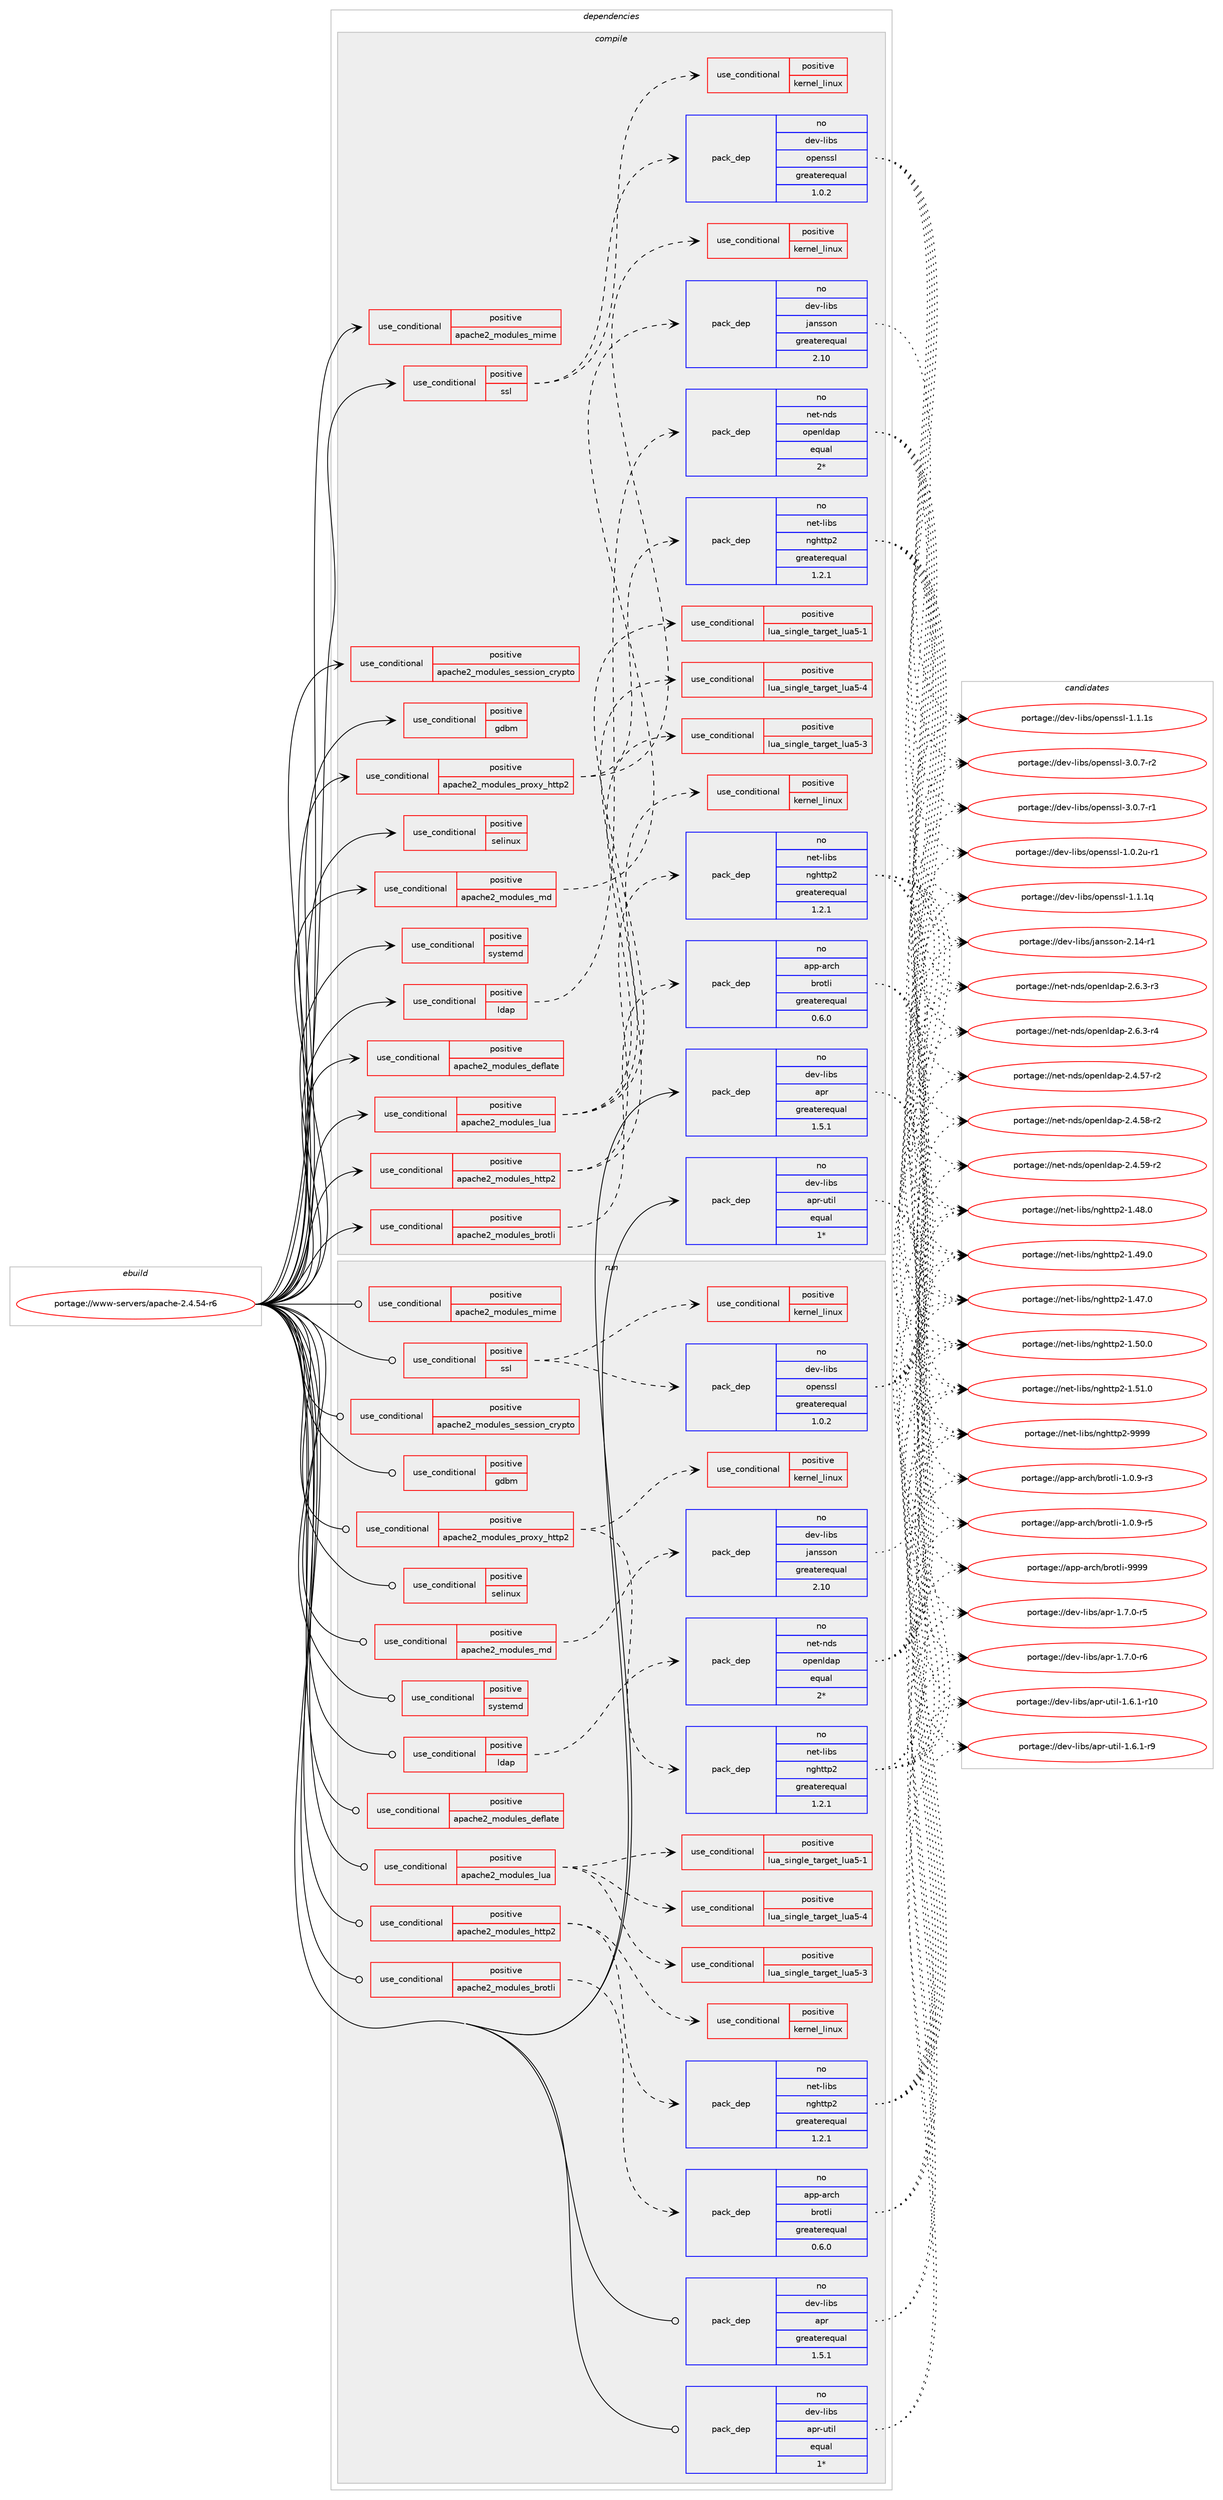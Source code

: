 digraph prolog {

# *************
# Graph options
# *************

newrank=true;
concentrate=true;
compound=true;
graph [rankdir=LR,fontname=Helvetica,fontsize=10,ranksep=1.5];#, ranksep=2.5, nodesep=0.2];
edge  [arrowhead=vee];
node  [fontname=Helvetica,fontsize=10];

# **********
# The ebuild
# **********

subgraph cluster_leftcol {
color=gray;
rank=same;
label=<<i>ebuild</i>>;
id [label="portage://www-servers/apache-2.4.54-r6", color=red, width=4, href="../www-servers/apache-2.4.54-r6.svg"];
}

# ****************
# The dependencies
# ****************

subgraph cluster_midcol {
color=gray;
label=<<i>dependencies</i>>;
subgraph cluster_compile {
fillcolor="#eeeeee";
style=filled;
label=<<i>compile</i>>;
subgraph cond235 {
dependency1657 [label=<<TABLE BORDER="0" CELLBORDER="1" CELLSPACING="0" CELLPADDING="4"><TR><TD ROWSPAN="3" CELLPADDING="10">use_conditional</TD></TR><TR><TD>positive</TD></TR><TR><TD>apache2_modules_brotli</TD></TR></TABLE>>, shape=none, color=red];
subgraph pack1381 {
dependency1658 [label=<<TABLE BORDER="0" CELLBORDER="1" CELLSPACING="0" CELLPADDING="4" WIDTH="220"><TR><TD ROWSPAN="6" CELLPADDING="30">pack_dep</TD></TR><TR><TD WIDTH="110">no</TD></TR><TR><TD>app-arch</TD></TR><TR><TD>brotli</TD></TR><TR><TD>greaterequal</TD></TR><TR><TD>0.6.0</TD></TR></TABLE>>, shape=none, color=blue];
}
dependency1657:e -> dependency1658:w [weight=20,style="dashed",arrowhead="vee"];
}
id:e -> dependency1657:w [weight=20,style="solid",arrowhead="vee"];
subgraph cond236 {
dependency1659 [label=<<TABLE BORDER="0" CELLBORDER="1" CELLSPACING="0" CELLPADDING="4"><TR><TD ROWSPAN="3" CELLPADDING="10">use_conditional</TD></TR><TR><TD>positive</TD></TR><TR><TD>apache2_modules_deflate</TD></TR></TABLE>>, shape=none, color=red];
# *** BEGIN UNKNOWN DEPENDENCY TYPE (TODO) ***
# dependency1659 -> package_dependency(portage://www-servers/apache-2.4.54-r6,install,no,sys-libs,zlib,none,[,,],[],[])
# *** END UNKNOWN DEPENDENCY TYPE (TODO) ***

}
id:e -> dependency1659:w [weight=20,style="solid",arrowhead="vee"];
subgraph cond237 {
dependency1660 [label=<<TABLE BORDER="0" CELLBORDER="1" CELLSPACING="0" CELLPADDING="4"><TR><TD ROWSPAN="3" CELLPADDING="10">use_conditional</TD></TR><TR><TD>positive</TD></TR><TR><TD>apache2_modules_http2</TD></TR></TABLE>>, shape=none, color=red];
subgraph pack1382 {
dependency1661 [label=<<TABLE BORDER="0" CELLBORDER="1" CELLSPACING="0" CELLPADDING="4" WIDTH="220"><TR><TD ROWSPAN="6" CELLPADDING="30">pack_dep</TD></TR><TR><TD WIDTH="110">no</TD></TR><TR><TD>net-libs</TD></TR><TR><TD>nghttp2</TD></TR><TR><TD>greaterequal</TD></TR><TR><TD>1.2.1</TD></TR></TABLE>>, shape=none, color=blue];
}
dependency1660:e -> dependency1661:w [weight=20,style="dashed",arrowhead="vee"];
subgraph cond238 {
dependency1662 [label=<<TABLE BORDER="0" CELLBORDER="1" CELLSPACING="0" CELLPADDING="4"><TR><TD ROWSPAN="3" CELLPADDING="10">use_conditional</TD></TR><TR><TD>positive</TD></TR><TR><TD>kernel_linux</TD></TR></TABLE>>, shape=none, color=red];
# *** BEGIN UNKNOWN DEPENDENCY TYPE (TODO) ***
# dependency1662 -> package_dependency(portage://www-servers/apache-2.4.54-r6,install,no,sys-apps,util-linux,none,[,,],[],[])
# *** END UNKNOWN DEPENDENCY TYPE (TODO) ***

}
dependency1660:e -> dependency1662:w [weight=20,style="dashed",arrowhead="vee"];
}
id:e -> dependency1660:w [weight=20,style="solid",arrowhead="vee"];
subgraph cond239 {
dependency1663 [label=<<TABLE BORDER="0" CELLBORDER="1" CELLSPACING="0" CELLPADDING="4"><TR><TD ROWSPAN="3" CELLPADDING="10">use_conditional</TD></TR><TR><TD>positive</TD></TR><TR><TD>apache2_modules_lua</TD></TR></TABLE>>, shape=none, color=red];
subgraph cond240 {
dependency1664 [label=<<TABLE BORDER="0" CELLBORDER="1" CELLSPACING="0" CELLPADDING="4"><TR><TD ROWSPAN="3" CELLPADDING="10">use_conditional</TD></TR><TR><TD>positive</TD></TR><TR><TD>lua_single_target_lua5-1</TD></TR></TABLE>>, shape=none, color=red];
# *** BEGIN UNKNOWN DEPENDENCY TYPE (TODO) ***
# dependency1664 -> package_dependency(portage://www-servers/apache-2.4.54-r6,install,no,dev-lang,lua,none,[,,],[slot(5.1)],[])
# *** END UNKNOWN DEPENDENCY TYPE (TODO) ***

}
dependency1663:e -> dependency1664:w [weight=20,style="dashed",arrowhead="vee"];
subgraph cond241 {
dependency1665 [label=<<TABLE BORDER="0" CELLBORDER="1" CELLSPACING="0" CELLPADDING="4"><TR><TD ROWSPAN="3" CELLPADDING="10">use_conditional</TD></TR><TR><TD>positive</TD></TR><TR><TD>lua_single_target_lua5-3</TD></TR></TABLE>>, shape=none, color=red];
# *** BEGIN UNKNOWN DEPENDENCY TYPE (TODO) ***
# dependency1665 -> package_dependency(portage://www-servers/apache-2.4.54-r6,install,no,dev-lang,lua,none,[,,],[slot(5.3)],[])
# *** END UNKNOWN DEPENDENCY TYPE (TODO) ***

}
dependency1663:e -> dependency1665:w [weight=20,style="dashed",arrowhead="vee"];
subgraph cond242 {
dependency1666 [label=<<TABLE BORDER="0" CELLBORDER="1" CELLSPACING="0" CELLPADDING="4"><TR><TD ROWSPAN="3" CELLPADDING="10">use_conditional</TD></TR><TR><TD>positive</TD></TR><TR><TD>lua_single_target_lua5-4</TD></TR></TABLE>>, shape=none, color=red];
# *** BEGIN UNKNOWN DEPENDENCY TYPE (TODO) ***
# dependency1666 -> package_dependency(portage://www-servers/apache-2.4.54-r6,install,no,dev-lang,lua,none,[,,],[slot(5.4)],[])
# *** END UNKNOWN DEPENDENCY TYPE (TODO) ***

}
dependency1663:e -> dependency1666:w [weight=20,style="dashed",arrowhead="vee"];
}
id:e -> dependency1663:w [weight=20,style="solid",arrowhead="vee"];
subgraph cond243 {
dependency1667 [label=<<TABLE BORDER="0" CELLBORDER="1" CELLSPACING="0" CELLPADDING="4"><TR><TD ROWSPAN="3" CELLPADDING="10">use_conditional</TD></TR><TR><TD>positive</TD></TR><TR><TD>apache2_modules_md</TD></TR></TABLE>>, shape=none, color=red];
subgraph pack1383 {
dependency1668 [label=<<TABLE BORDER="0" CELLBORDER="1" CELLSPACING="0" CELLPADDING="4" WIDTH="220"><TR><TD ROWSPAN="6" CELLPADDING="30">pack_dep</TD></TR><TR><TD WIDTH="110">no</TD></TR><TR><TD>dev-libs</TD></TR><TR><TD>jansson</TD></TR><TR><TD>greaterequal</TD></TR><TR><TD>2.10</TD></TR></TABLE>>, shape=none, color=blue];
}
dependency1667:e -> dependency1668:w [weight=20,style="dashed",arrowhead="vee"];
}
id:e -> dependency1667:w [weight=20,style="solid",arrowhead="vee"];
subgraph cond244 {
dependency1669 [label=<<TABLE BORDER="0" CELLBORDER="1" CELLSPACING="0" CELLPADDING="4"><TR><TD ROWSPAN="3" CELLPADDING="10">use_conditional</TD></TR><TR><TD>positive</TD></TR><TR><TD>apache2_modules_mime</TD></TR></TABLE>>, shape=none, color=red];
# *** BEGIN UNKNOWN DEPENDENCY TYPE (TODO) ***
# dependency1669 -> package_dependency(portage://www-servers/apache-2.4.54-r6,install,no,app-misc,mime-types,none,[,,],[],[])
# *** END UNKNOWN DEPENDENCY TYPE (TODO) ***

}
id:e -> dependency1669:w [weight=20,style="solid",arrowhead="vee"];
subgraph cond245 {
dependency1670 [label=<<TABLE BORDER="0" CELLBORDER="1" CELLSPACING="0" CELLPADDING="4"><TR><TD ROWSPAN="3" CELLPADDING="10">use_conditional</TD></TR><TR><TD>positive</TD></TR><TR><TD>apache2_modules_proxy_http2</TD></TR></TABLE>>, shape=none, color=red];
subgraph pack1384 {
dependency1671 [label=<<TABLE BORDER="0" CELLBORDER="1" CELLSPACING="0" CELLPADDING="4" WIDTH="220"><TR><TD ROWSPAN="6" CELLPADDING="30">pack_dep</TD></TR><TR><TD WIDTH="110">no</TD></TR><TR><TD>net-libs</TD></TR><TR><TD>nghttp2</TD></TR><TR><TD>greaterequal</TD></TR><TR><TD>1.2.1</TD></TR></TABLE>>, shape=none, color=blue];
}
dependency1670:e -> dependency1671:w [weight=20,style="dashed",arrowhead="vee"];
subgraph cond246 {
dependency1672 [label=<<TABLE BORDER="0" CELLBORDER="1" CELLSPACING="0" CELLPADDING="4"><TR><TD ROWSPAN="3" CELLPADDING="10">use_conditional</TD></TR><TR><TD>positive</TD></TR><TR><TD>kernel_linux</TD></TR></TABLE>>, shape=none, color=red];
# *** BEGIN UNKNOWN DEPENDENCY TYPE (TODO) ***
# dependency1672 -> package_dependency(portage://www-servers/apache-2.4.54-r6,install,no,sys-apps,util-linux,none,[,,],[],[])
# *** END UNKNOWN DEPENDENCY TYPE (TODO) ***

}
dependency1670:e -> dependency1672:w [weight=20,style="dashed",arrowhead="vee"];
}
id:e -> dependency1670:w [weight=20,style="solid",arrowhead="vee"];
subgraph cond247 {
dependency1673 [label=<<TABLE BORDER="0" CELLBORDER="1" CELLSPACING="0" CELLPADDING="4"><TR><TD ROWSPAN="3" CELLPADDING="10">use_conditional</TD></TR><TR><TD>positive</TD></TR><TR><TD>apache2_modules_session_crypto</TD></TR></TABLE>>, shape=none, color=red];
# *** BEGIN UNKNOWN DEPENDENCY TYPE (TODO) ***
# dependency1673 -> package_dependency(portage://www-servers/apache-2.4.54-r6,install,no,dev-libs,apr-util,none,[,,],[],[use(enable(openssl),none)])
# *** END UNKNOWN DEPENDENCY TYPE (TODO) ***

}
id:e -> dependency1673:w [weight=20,style="solid",arrowhead="vee"];
subgraph cond248 {
dependency1674 [label=<<TABLE BORDER="0" CELLBORDER="1" CELLSPACING="0" CELLPADDING="4"><TR><TD ROWSPAN="3" CELLPADDING="10">use_conditional</TD></TR><TR><TD>positive</TD></TR><TR><TD>gdbm</TD></TR></TABLE>>, shape=none, color=red];
# *** BEGIN UNKNOWN DEPENDENCY TYPE (TODO) ***
# dependency1674 -> package_dependency(portage://www-servers/apache-2.4.54-r6,install,no,sys-libs,gdbm,none,[,,],any_same_slot,[])
# *** END UNKNOWN DEPENDENCY TYPE (TODO) ***

}
id:e -> dependency1674:w [weight=20,style="solid",arrowhead="vee"];
subgraph cond249 {
dependency1675 [label=<<TABLE BORDER="0" CELLBORDER="1" CELLSPACING="0" CELLPADDING="4"><TR><TD ROWSPAN="3" CELLPADDING="10">use_conditional</TD></TR><TR><TD>positive</TD></TR><TR><TD>ldap</TD></TR></TABLE>>, shape=none, color=red];
subgraph pack1385 {
dependency1676 [label=<<TABLE BORDER="0" CELLBORDER="1" CELLSPACING="0" CELLPADDING="4" WIDTH="220"><TR><TD ROWSPAN="6" CELLPADDING="30">pack_dep</TD></TR><TR><TD WIDTH="110">no</TD></TR><TR><TD>net-nds</TD></TR><TR><TD>openldap</TD></TR><TR><TD>equal</TD></TR><TR><TD>2*</TD></TR></TABLE>>, shape=none, color=blue];
}
dependency1675:e -> dependency1676:w [weight=20,style="dashed",arrowhead="vee"];
}
id:e -> dependency1675:w [weight=20,style="solid",arrowhead="vee"];
subgraph cond250 {
dependency1677 [label=<<TABLE BORDER="0" CELLBORDER="1" CELLSPACING="0" CELLPADDING="4"><TR><TD ROWSPAN="3" CELLPADDING="10">use_conditional</TD></TR><TR><TD>positive</TD></TR><TR><TD>selinux</TD></TR></TABLE>>, shape=none, color=red];
# *** BEGIN UNKNOWN DEPENDENCY TYPE (TODO) ***
# dependency1677 -> package_dependency(portage://www-servers/apache-2.4.54-r6,install,no,sec-policy,selinux-apache,none,[,,],[],[])
# *** END UNKNOWN DEPENDENCY TYPE (TODO) ***

}
id:e -> dependency1677:w [weight=20,style="solid",arrowhead="vee"];
subgraph cond251 {
dependency1678 [label=<<TABLE BORDER="0" CELLBORDER="1" CELLSPACING="0" CELLPADDING="4"><TR><TD ROWSPAN="3" CELLPADDING="10">use_conditional</TD></TR><TR><TD>positive</TD></TR><TR><TD>ssl</TD></TR></TABLE>>, shape=none, color=red];
subgraph pack1386 {
dependency1679 [label=<<TABLE BORDER="0" CELLBORDER="1" CELLSPACING="0" CELLPADDING="4" WIDTH="220"><TR><TD ROWSPAN="6" CELLPADDING="30">pack_dep</TD></TR><TR><TD WIDTH="110">no</TD></TR><TR><TD>dev-libs</TD></TR><TR><TD>openssl</TD></TR><TR><TD>greaterequal</TD></TR><TR><TD>1.0.2</TD></TR></TABLE>>, shape=none, color=blue];
}
dependency1678:e -> dependency1679:w [weight=20,style="dashed",arrowhead="vee"];
subgraph cond252 {
dependency1680 [label=<<TABLE BORDER="0" CELLBORDER="1" CELLSPACING="0" CELLPADDING="4"><TR><TD ROWSPAN="3" CELLPADDING="10">use_conditional</TD></TR><TR><TD>positive</TD></TR><TR><TD>kernel_linux</TD></TR></TABLE>>, shape=none, color=red];
# *** BEGIN UNKNOWN DEPENDENCY TYPE (TODO) ***
# dependency1680 -> package_dependency(portage://www-servers/apache-2.4.54-r6,install,no,sys-apps,util-linux,none,[,,],[],[])
# *** END UNKNOWN DEPENDENCY TYPE (TODO) ***

}
dependency1678:e -> dependency1680:w [weight=20,style="dashed",arrowhead="vee"];
}
id:e -> dependency1678:w [weight=20,style="solid",arrowhead="vee"];
subgraph cond253 {
dependency1681 [label=<<TABLE BORDER="0" CELLBORDER="1" CELLSPACING="0" CELLPADDING="4"><TR><TD ROWSPAN="3" CELLPADDING="10">use_conditional</TD></TR><TR><TD>positive</TD></TR><TR><TD>systemd</TD></TR></TABLE>>, shape=none, color=red];
# *** BEGIN UNKNOWN DEPENDENCY TYPE (TODO) ***
# dependency1681 -> package_dependency(portage://www-servers/apache-2.4.54-r6,install,no,sys-apps,systemd,none,[,,],[],[])
# *** END UNKNOWN DEPENDENCY TYPE (TODO) ***

}
id:e -> dependency1681:w [weight=20,style="solid",arrowhead="vee"];
# *** BEGIN UNKNOWN DEPENDENCY TYPE (TODO) ***
# id -> package_dependency(portage://www-servers/apache-2.4.54-r6,install,no,acct-group,apache,none,[,,],[],[])
# *** END UNKNOWN DEPENDENCY TYPE (TODO) ***

# *** BEGIN UNKNOWN DEPENDENCY TYPE (TODO) ***
# id -> package_dependency(portage://www-servers/apache-2.4.54-r6,install,no,acct-user,apache,none,[,,],[],[])
# *** END UNKNOWN DEPENDENCY TYPE (TODO) ***

# *** BEGIN UNKNOWN DEPENDENCY TYPE (TODO) ***
# id -> package_dependency(portage://www-servers/apache-2.4.54-r6,install,no,dev-lang,perl,none,[,,],[],[])
# *** END UNKNOWN DEPENDENCY TYPE (TODO) ***

subgraph pack1387 {
dependency1682 [label=<<TABLE BORDER="0" CELLBORDER="1" CELLSPACING="0" CELLPADDING="4" WIDTH="220"><TR><TD ROWSPAN="6" CELLPADDING="30">pack_dep</TD></TR><TR><TD WIDTH="110">no</TD></TR><TR><TD>dev-libs</TD></TR><TR><TD>apr</TD></TR><TR><TD>greaterequal</TD></TR><TR><TD>1.5.1</TD></TR></TABLE>>, shape=none, color=blue];
}
id:e -> dependency1682:w [weight=20,style="solid",arrowhead="vee"];
subgraph pack1388 {
dependency1683 [label=<<TABLE BORDER="0" CELLBORDER="1" CELLSPACING="0" CELLPADDING="4" WIDTH="220"><TR><TD ROWSPAN="6" CELLPADDING="30">pack_dep</TD></TR><TR><TD WIDTH="110">no</TD></TR><TR><TD>dev-libs</TD></TR><TR><TD>apr-util</TD></TR><TR><TD>equal</TD></TR><TR><TD>1*</TD></TR></TABLE>>, shape=none, color=blue];
}
id:e -> dependency1683:w [weight=20,style="solid",arrowhead="vee"];
# *** BEGIN UNKNOWN DEPENDENCY TYPE (TODO) ***
# id -> package_dependency(portage://www-servers/apache-2.4.54-r6,install,no,dev-libs,libpcre,none,[,,],[],[])
# *** END UNKNOWN DEPENDENCY TYPE (TODO) ***

# *** BEGIN UNKNOWN DEPENDENCY TYPE (TODO) ***
# id -> package_dependency(portage://www-servers/apache-2.4.54-r6,install,no,virtual,libcrypt,none,[,,],any_same_slot,[])
# *** END UNKNOWN DEPENDENCY TYPE (TODO) ***

}
subgraph cluster_compileandrun {
fillcolor="#eeeeee";
style=filled;
label=<<i>compile and run</i>>;
}
subgraph cluster_run {
fillcolor="#eeeeee";
style=filled;
label=<<i>run</i>>;
subgraph cond254 {
dependency1684 [label=<<TABLE BORDER="0" CELLBORDER="1" CELLSPACING="0" CELLPADDING="4"><TR><TD ROWSPAN="3" CELLPADDING="10">use_conditional</TD></TR><TR><TD>positive</TD></TR><TR><TD>apache2_modules_brotli</TD></TR></TABLE>>, shape=none, color=red];
subgraph pack1389 {
dependency1685 [label=<<TABLE BORDER="0" CELLBORDER="1" CELLSPACING="0" CELLPADDING="4" WIDTH="220"><TR><TD ROWSPAN="6" CELLPADDING="30">pack_dep</TD></TR><TR><TD WIDTH="110">no</TD></TR><TR><TD>app-arch</TD></TR><TR><TD>brotli</TD></TR><TR><TD>greaterequal</TD></TR><TR><TD>0.6.0</TD></TR></TABLE>>, shape=none, color=blue];
}
dependency1684:e -> dependency1685:w [weight=20,style="dashed",arrowhead="vee"];
}
id:e -> dependency1684:w [weight=20,style="solid",arrowhead="odot"];
subgraph cond255 {
dependency1686 [label=<<TABLE BORDER="0" CELLBORDER="1" CELLSPACING="0" CELLPADDING="4"><TR><TD ROWSPAN="3" CELLPADDING="10">use_conditional</TD></TR><TR><TD>positive</TD></TR><TR><TD>apache2_modules_deflate</TD></TR></TABLE>>, shape=none, color=red];
# *** BEGIN UNKNOWN DEPENDENCY TYPE (TODO) ***
# dependency1686 -> package_dependency(portage://www-servers/apache-2.4.54-r6,run,no,sys-libs,zlib,none,[,,],[],[])
# *** END UNKNOWN DEPENDENCY TYPE (TODO) ***

}
id:e -> dependency1686:w [weight=20,style="solid",arrowhead="odot"];
subgraph cond256 {
dependency1687 [label=<<TABLE BORDER="0" CELLBORDER="1" CELLSPACING="0" CELLPADDING="4"><TR><TD ROWSPAN="3" CELLPADDING="10">use_conditional</TD></TR><TR><TD>positive</TD></TR><TR><TD>apache2_modules_http2</TD></TR></TABLE>>, shape=none, color=red];
subgraph pack1390 {
dependency1688 [label=<<TABLE BORDER="0" CELLBORDER="1" CELLSPACING="0" CELLPADDING="4" WIDTH="220"><TR><TD ROWSPAN="6" CELLPADDING="30">pack_dep</TD></TR><TR><TD WIDTH="110">no</TD></TR><TR><TD>net-libs</TD></TR><TR><TD>nghttp2</TD></TR><TR><TD>greaterequal</TD></TR><TR><TD>1.2.1</TD></TR></TABLE>>, shape=none, color=blue];
}
dependency1687:e -> dependency1688:w [weight=20,style="dashed",arrowhead="vee"];
subgraph cond257 {
dependency1689 [label=<<TABLE BORDER="0" CELLBORDER="1" CELLSPACING="0" CELLPADDING="4"><TR><TD ROWSPAN="3" CELLPADDING="10">use_conditional</TD></TR><TR><TD>positive</TD></TR><TR><TD>kernel_linux</TD></TR></TABLE>>, shape=none, color=red];
# *** BEGIN UNKNOWN DEPENDENCY TYPE (TODO) ***
# dependency1689 -> package_dependency(portage://www-servers/apache-2.4.54-r6,run,no,sys-apps,util-linux,none,[,,],[],[])
# *** END UNKNOWN DEPENDENCY TYPE (TODO) ***

}
dependency1687:e -> dependency1689:w [weight=20,style="dashed",arrowhead="vee"];
}
id:e -> dependency1687:w [weight=20,style="solid",arrowhead="odot"];
subgraph cond258 {
dependency1690 [label=<<TABLE BORDER="0" CELLBORDER="1" CELLSPACING="0" CELLPADDING="4"><TR><TD ROWSPAN="3" CELLPADDING="10">use_conditional</TD></TR><TR><TD>positive</TD></TR><TR><TD>apache2_modules_lua</TD></TR></TABLE>>, shape=none, color=red];
subgraph cond259 {
dependency1691 [label=<<TABLE BORDER="0" CELLBORDER="1" CELLSPACING="0" CELLPADDING="4"><TR><TD ROWSPAN="3" CELLPADDING="10">use_conditional</TD></TR><TR><TD>positive</TD></TR><TR><TD>lua_single_target_lua5-1</TD></TR></TABLE>>, shape=none, color=red];
# *** BEGIN UNKNOWN DEPENDENCY TYPE (TODO) ***
# dependency1691 -> package_dependency(portage://www-servers/apache-2.4.54-r6,run,no,dev-lang,lua,none,[,,],[slot(5.1)],[])
# *** END UNKNOWN DEPENDENCY TYPE (TODO) ***

}
dependency1690:e -> dependency1691:w [weight=20,style="dashed",arrowhead="vee"];
subgraph cond260 {
dependency1692 [label=<<TABLE BORDER="0" CELLBORDER="1" CELLSPACING="0" CELLPADDING="4"><TR><TD ROWSPAN="3" CELLPADDING="10">use_conditional</TD></TR><TR><TD>positive</TD></TR><TR><TD>lua_single_target_lua5-3</TD></TR></TABLE>>, shape=none, color=red];
# *** BEGIN UNKNOWN DEPENDENCY TYPE (TODO) ***
# dependency1692 -> package_dependency(portage://www-servers/apache-2.4.54-r6,run,no,dev-lang,lua,none,[,,],[slot(5.3)],[])
# *** END UNKNOWN DEPENDENCY TYPE (TODO) ***

}
dependency1690:e -> dependency1692:w [weight=20,style="dashed",arrowhead="vee"];
subgraph cond261 {
dependency1693 [label=<<TABLE BORDER="0" CELLBORDER="1" CELLSPACING="0" CELLPADDING="4"><TR><TD ROWSPAN="3" CELLPADDING="10">use_conditional</TD></TR><TR><TD>positive</TD></TR><TR><TD>lua_single_target_lua5-4</TD></TR></TABLE>>, shape=none, color=red];
# *** BEGIN UNKNOWN DEPENDENCY TYPE (TODO) ***
# dependency1693 -> package_dependency(portage://www-servers/apache-2.4.54-r6,run,no,dev-lang,lua,none,[,,],[slot(5.4)],[])
# *** END UNKNOWN DEPENDENCY TYPE (TODO) ***

}
dependency1690:e -> dependency1693:w [weight=20,style="dashed",arrowhead="vee"];
}
id:e -> dependency1690:w [weight=20,style="solid",arrowhead="odot"];
subgraph cond262 {
dependency1694 [label=<<TABLE BORDER="0" CELLBORDER="1" CELLSPACING="0" CELLPADDING="4"><TR><TD ROWSPAN="3" CELLPADDING="10">use_conditional</TD></TR><TR><TD>positive</TD></TR><TR><TD>apache2_modules_md</TD></TR></TABLE>>, shape=none, color=red];
subgraph pack1391 {
dependency1695 [label=<<TABLE BORDER="0" CELLBORDER="1" CELLSPACING="0" CELLPADDING="4" WIDTH="220"><TR><TD ROWSPAN="6" CELLPADDING="30">pack_dep</TD></TR><TR><TD WIDTH="110">no</TD></TR><TR><TD>dev-libs</TD></TR><TR><TD>jansson</TD></TR><TR><TD>greaterequal</TD></TR><TR><TD>2.10</TD></TR></TABLE>>, shape=none, color=blue];
}
dependency1694:e -> dependency1695:w [weight=20,style="dashed",arrowhead="vee"];
}
id:e -> dependency1694:w [weight=20,style="solid",arrowhead="odot"];
subgraph cond263 {
dependency1696 [label=<<TABLE BORDER="0" CELLBORDER="1" CELLSPACING="0" CELLPADDING="4"><TR><TD ROWSPAN="3" CELLPADDING="10">use_conditional</TD></TR><TR><TD>positive</TD></TR><TR><TD>apache2_modules_mime</TD></TR></TABLE>>, shape=none, color=red];
# *** BEGIN UNKNOWN DEPENDENCY TYPE (TODO) ***
# dependency1696 -> package_dependency(portage://www-servers/apache-2.4.54-r6,run,no,app-misc,mime-types,none,[,,],[],[])
# *** END UNKNOWN DEPENDENCY TYPE (TODO) ***

}
id:e -> dependency1696:w [weight=20,style="solid",arrowhead="odot"];
subgraph cond264 {
dependency1697 [label=<<TABLE BORDER="0" CELLBORDER="1" CELLSPACING="0" CELLPADDING="4"><TR><TD ROWSPAN="3" CELLPADDING="10">use_conditional</TD></TR><TR><TD>positive</TD></TR><TR><TD>apache2_modules_proxy_http2</TD></TR></TABLE>>, shape=none, color=red];
subgraph pack1392 {
dependency1698 [label=<<TABLE BORDER="0" CELLBORDER="1" CELLSPACING="0" CELLPADDING="4" WIDTH="220"><TR><TD ROWSPAN="6" CELLPADDING="30">pack_dep</TD></TR><TR><TD WIDTH="110">no</TD></TR><TR><TD>net-libs</TD></TR><TR><TD>nghttp2</TD></TR><TR><TD>greaterequal</TD></TR><TR><TD>1.2.1</TD></TR></TABLE>>, shape=none, color=blue];
}
dependency1697:e -> dependency1698:w [weight=20,style="dashed",arrowhead="vee"];
subgraph cond265 {
dependency1699 [label=<<TABLE BORDER="0" CELLBORDER="1" CELLSPACING="0" CELLPADDING="4"><TR><TD ROWSPAN="3" CELLPADDING="10">use_conditional</TD></TR><TR><TD>positive</TD></TR><TR><TD>kernel_linux</TD></TR></TABLE>>, shape=none, color=red];
# *** BEGIN UNKNOWN DEPENDENCY TYPE (TODO) ***
# dependency1699 -> package_dependency(portage://www-servers/apache-2.4.54-r6,run,no,sys-apps,util-linux,none,[,,],[],[])
# *** END UNKNOWN DEPENDENCY TYPE (TODO) ***

}
dependency1697:e -> dependency1699:w [weight=20,style="dashed",arrowhead="vee"];
}
id:e -> dependency1697:w [weight=20,style="solid",arrowhead="odot"];
subgraph cond266 {
dependency1700 [label=<<TABLE BORDER="0" CELLBORDER="1" CELLSPACING="0" CELLPADDING="4"><TR><TD ROWSPAN="3" CELLPADDING="10">use_conditional</TD></TR><TR><TD>positive</TD></TR><TR><TD>apache2_modules_session_crypto</TD></TR></TABLE>>, shape=none, color=red];
# *** BEGIN UNKNOWN DEPENDENCY TYPE (TODO) ***
# dependency1700 -> package_dependency(portage://www-servers/apache-2.4.54-r6,run,no,dev-libs,apr-util,none,[,,],[],[use(enable(openssl),none)])
# *** END UNKNOWN DEPENDENCY TYPE (TODO) ***

}
id:e -> dependency1700:w [weight=20,style="solid",arrowhead="odot"];
subgraph cond267 {
dependency1701 [label=<<TABLE BORDER="0" CELLBORDER="1" CELLSPACING="0" CELLPADDING="4"><TR><TD ROWSPAN="3" CELLPADDING="10">use_conditional</TD></TR><TR><TD>positive</TD></TR><TR><TD>gdbm</TD></TR></TABLE>>, shape=none, color=red];
# *** BEGIN UNKNOWN DEPENDENCY TYPE (TODO) ***
# dependency1701 -> package_dependency(portage://www-servers/apache-2.4.54-r6,run,no,sys-libs,gdbm,none,[,,],any_same_slot,[])
# *** END UNKNOWN DEPENDENCY TYPE (TODO) ***

}
id:e -> dependency1701:w [weight=20,style="solid",arrowhead="odot"];
subgraph cond268 {
dependency1702 [label=<<TABLE BORDER="0" CELLBORDER="1" CELLSPACING="0" CELLPADDING="4"><TR><TD ROWSPAN="3" CELLPADDING="10">use_conditional</TD></TR><TR><TD>positive</TD></TR><TR><TD>ldap</TD></TR></TABLE>>, shape=none, color=red];
subgraph pack1393 {
dependency1703 [label=<<TABLE BORDER="0" CELLBORDER="1" CELLSPACING="0" CELLPADDING="4" WIDTH="220"><TR><TD ROWSPAN="6" CELLPADDING="30">pack_dep</TD></TR><TR><TD WIDTH="110">no</TD></TR><TR><TD>net-nds</TD></TR><TR><TD>openldap</TD></TR><TR><TD>equal</TD></TR><TR><TD>2*</TD></TR></TABLE>>, shape=none, color=blue];
}
dependency1702:e -> dependency1703:w [weight=20,style="dashed",arrowhead="vee"];
}
id:e -> dependency1702:w [weight=20,style="solid",arrowhead="odot"];
subgraph cond269 {
dependency1704 [label=<<TABLE BORDER="0" CELLBORDER="1" CELLSPACING="0" CELLPADDING="4"><TR><TD ROWSPAN="3" CELLPADDING="10">use_conditional</TD></TR><TR><TD>positive</TD></TR><TR><TD>selinux</TD></TR></TABLE>>, shape=none, color=red];
# *** BEGIN UNKNOWN DEPENDENCY TYPE (TODO) ***
# dependency1704 -> package_dependency(portage://www-servers/apache-2.4.54-r6,run,no,sec-policy,selinux-apache,none,[,,],[],[])
# *** END UNKNOWN DEPENDENCY TYPE (TODO) ***

}
id:e -> dependency1704:w [weight=20,style="solid",arrowhead="odot"];
subgraph cond270 {
dependency1705 [label=<<TABLE BORDER="0" CELLBORDER="1" CELLSPACING="0" CELLPADDING="4"><TR><TD ROWSPAN="3" CELLPADDING="10">use_conditional</TD></TR><TR><TD>positive</TD></TR><TR><TD>ssl</TD></TR></TABLE>>, shape=none, color=red];
subgraph pack1394 {
dependency1706 [label=<<TABLE BORDER="0" CELLBORDER="1" CELLSPACING="0" CELLPADDING="4" WIDTH="220"><TR><TD ROWSPAN="6" CELLPADDING="30">pack_dep</TD></TR><TR><TD WIDTH="110">no</TD></TR><TR><TD>dev-libs</TD></TR><TR><TD>openssl</TD></TR><TR><TD>greaterequal</TD></TR><TR><TD>1.0.2</TD></TR></TABLE>>, shape=none, color=blue];
}
dependency1705:e -> dependency1706:w [weight=20,style="dashed",arrowhead="vee"];
subgraph cond271 {
dependency1707 [label=<<TABLE BORDER="0" CELLBORDER="1" CELLSPACING="0" CELLPADDING="4"><TR><TD ROWSPAN="3" CELLPADDING="10">use_conditional</TD></TR><TR><TD>positive</TD></TR><TR><TD>kernel_linux</TD></TR></TABLE>>, shape=none, color=red];
# *** BEGIN UNKNOWN DEPENDENCY TYPE (TODO) ***
# dependency1707 -> package_dependency(portage://www-servers/apache-2.4.54-r6,run,no,sys-apps,util-linux,none,[,,],[],[])
# *** END UNKNOWN DEPENDENCY TYPE (TODO) ***

}
dependency1705:e -> dependency1707:w [weight=20,style="dashed",arrowhead="vee"];
}
id:e -> dependency1705:w [weight=20,style="solid",arrowhead="odot"];
subgraph cond272 {
dependency1708 [label=<<TABLE BORDER="0" CELLBORDER="1" CELLSPACING="0" CELLPADDING="4"><TR><TD ROWSPAN="3" CELLPADDING="10">use_conditional</TD></TR><TR><TD>positive</TD></TR><TR><TD>systemd</TD></TR></TABLE>>, shape=none, color=red];
# *** BEGIN UNKNOWN DEPENDENCY TYPE (TODO) ***
# dependency1708 -> package_dependency(portage://www-servers/apache-2.4.54-r6,run,no,sys-apps,systemd,none,[,,],[],[])
# *** END UNKNOWN DEPENDENCY TYPE (TODO) ***

}
id:e -> dependency1708:w [weight=20,style="solid",arrowhead="odot"];
# *** BEGIN UNKNOWN DEPENDENCY TYPE (TODO) ***
# id -> package_dependency(portage://www-servers/apache-2.4.54-r6,run,no,acct-group,apache,none,[,,],[],[])
# *** END UNKNOWN DEPENDENCY TYPE (TODO) ***

# *** BEGIN UNKNOWN DEPENDENCY TYPE (TODO) ***
# id -> package_dependency(portage://www-servers/apache-2.4.54-r6,run,no,acct-user,apache,none,[,,],[],[])
# *** END UNKNOWN DEPENDENCY TYPE (TODO) ***

# *** BEGIN UNKNOWN DEPENDENCY TYPE (TODO) ***
# id -> package_dependency(portage://www-servers/apache-2.4.54-r6,run,no,dev-lang,perl,none,[,,],[],[])
# *** END UNKNOWN DEPENDENCY TYPE (TODO) ***

subgraph pack1395 {
dependency1709 [label=<<TABLE BORDER="0" CELLBORDER="1" CELLSPACING="0" CELLPADDING="4" WIDTH="220"><TR><TD ROWSPAN="6" CELLPADDING="30">pack_dep</TD></TR><TR><TD WIDTH="110">no</TD></TR><TR><TD>dev-libs</TD></TR><TR><TD>apr</TD></TR><TR><TD>greaterequal</TD></TR><TR><TD>1.5.1</TD></TR></TABLE>>, shape=none, color=blue];
}
id:e -> dependency1709:w [weight=20,style="solid",arrowhead="odot"];
subgraph pack1396 {
dependency1710 [label=<<TABLE BORDER="0" CELLBORDER="1" CELLSPACING="0" CELLPADDING="4" WIDTH="220"><TR><TD ROWSPAN="6" CELLPADDING="30">pack_dep</TD></TR><TR><TD WIDTH="110">no</TD></TR><TR><TD>dev-libs</TD></TR><TR><TD>apr-util</TD></TR><TR><TD>equal</TD></TR><TR><TD>1*</TD></TR></TABLE>>, shape=none, color=blue];
}
id:e -> dependency1710:w [weight=20,style="solid",arrowhead="odot"];
# *** BEGIN UNKNOWN DEPENDENCY TYPE (TODO) ***
# id -> package_dependency(portage://www-servers/apache-2.4.54-r6,run,no,dev-libs,libpcre,none,[,,],[],[])
# *** END UNKNOWN DEPENDENCY TYPE (TODO) ***

# *** BEGIN UNKNOWN DEPENDENCY TYPE (TODO) ***
# id -> package_dependency(portage://www-servers/apache-2.4.54-r6,run,no,virtual,libcrypt,none,[,,],any_same_slot,[])
# *** END UNKNOWN DEPENDENCY TYPE (TODO) ***

# *** BEGIN UNKNOWN DEPENDENCY TYPE (TODO) ***
# id -> package_dependency(portage://www-servers/apache-2.4.54-r6,run,no,virtual,tmpfiles,none,[,,],[],[])
# *** END UNKNOWN DEPENDENCY TYPE (TODO) ***

}
}

# **************
# The candidates
# **************

subgraph cluster_choices {
rank=same;
color=gray;
label=<<i>candidates</i>>;

subgraph choice1381 {
color=black;
nodesep=1;
choice9711211245971149910447981141111161081054549464846574511451 [label="portage://app-arch/brotli-1.0.9-r3", color=red, width=4,href="../app-arch/brotli-1.0.9-r3.svg"];
choice9711211245971149910447981141111161081054549464846574511453 [label="portage://app-arch/brotli-1.0.9-r5", color=red, width=4,href="../app-arch/brotli-1.0.9-r5.svg"];
choice9711211245971149910447981141111161081054557575757 [label="portage://app-arch/brotli-9999", color=red, width=4,href="../app-arch/brotli-9999.svg"];
dependency1658:e -> choice9711211245971149910447981141111161081054549464846574511451:w [style=dotted,weight="100"];
dependency1658:e -> choice9711211245971149910447981141111161081054549464846574511453:w [style=dotted,weight="100"];
dependency1658:e -> choice9711211245971149910447981141111161081054557575757:w [style=dotted,weight="100"];
}
subgraph choice1382 {
color=black;
nodesep=1;
choice1101011164510810598115471101031041161161125045494652554648 [label="portage://net-libs/nghttp2-1.47.0", color=red, width=4,href="../net-libs/nghttp2-1.47.0.svg"];
choice1101011164510810598115471101031041161161125045494652564648 [label="portage://net-libs/nghttp2-1.48.0", color=red, width=4,href="../net-libs/nghttp2-1.48.0.svg"];
choice1101011164510810598115471101031041161161125045494652574648 [label="portage://net-libs/nghttp2-1.49.0", color=red, width=4,href="../net-libs/nghttp2-1.49.0.svg"];
choice1101011164510810598115471101031041161161125045494653484648 [label="portage://net-libs/nghttp2-1.50.0", color=red, width=4,href="../net-libs/nghttp2-1.50.0.svg"];
choice1101011164510810598115471101031041161161125045494653494648 [label="portage://net-libs/nghttp2-1.51.0", color=red, width=4,href="../net-libs/nghttp2-1.51.0.svg"];
choice110101116451081059811547110103104116116112504557575757 [label="portage://net-libs/nghttp2-9999", color=red, width=4,href="../net-libs/nghttp2-9999.svg"];
dependency1661:e -> choice1101011164510810598115471101031041161161125045494652554648:w [style=dotted,weight="100"];
dependency1661:e -> choice1101011164510810598115471101031041161161125045494652564648:w [style=dotted,weight="100"];
dependency1661:e -> choice1101011164510810598115471101031041161161125045494652574648:w [style=dotted,weight="100"];
dependency1661:e -> choice1101011164510810598115471101031041161161125045494653484648:w [style=dotted,weight="100"];
dependency1661:e -> choice1101011164510810598115471101031041161161125045494653494648:w [style=dotted,weight="100"];
dependency1661:e -> choice110101116451081059811547110103104116116112504557575757:w [style=dotted,weight="100"];
}
subgraph choice1383 {
color=black;
nodesep=1;
choice1001011184510810598115471069711011511511111045504649524511449 [label="portage://dev-libs/jansson-2.14-r1", color=red, width=4,href="../dev-libs/jansson-2.14-r1.svg"];
dependency1668:e -> choice1001011184510810598115471069711011511511111045504649524511449:w [style=dotted,weight="100"];
}
subgraph choice1384 {
color=black;
nodesep=1;
choice1101011164510810598115471101031041161161125045494652554648 [label="portage://net-libs/nghttp2-1.47.0", color=red, width=4,href="../net-libs/nghttp2-1.47.0.svg"];
choice1101011164510810598115471101031041161161125045494652564648 [label="portage://net-libs/nghttp2-1.48.0", color=red, width=4,href="../net-libs/nghttp2-1.48.0.svg"];
choice1101011164510810598115471101031041161161125045494652574648 [label="portage://net-libs/nghttp2-1.49.0", color=red, width=4,href="../net-libs/nghttp2-1.49.0.svg"];
choice1101011164510810598115471101031041161161125045494653484648 [label="portage://net-libs/nghttp2-1.50.0", color=red, width=4,href="../net-libs/nghttp2-1.50.0.svg"];
choice1101011164510810598115471101031041161161125045494653494648 [label="portage://net-libs/nghttp2-1.51.0", color=red, width=4,href="../net-libs/nghttp2-1.51.0.svg"];
choice110101116451081059811547110103104116116112504557575757 [label="portage://net-libs/nghttp2-9999", color=red, width=4,href="../net-libs/nghttp2-9999.svg"];
dependency1671:e -> choice1101011164510810598115471101031041161161125045494652554648:w [style=dotted,weight="100"];
dependency1671:e -> choice1101011164510810598115471101031041161161125045494652564648:w [style=dotted,weight="100"];
dependency1671:e -> choice1101011164510810598115471101031041161161125045494652574648:w [style=dotted,weight="100"];
dependency1671:e -> choice1101011164510810598115471101031041161161125045494653484648:w [style=dotted,weight="100"];
dependency1671:e -> choice1101011164510810598115471101031041161161125045494653494648:w [style=dotted,weight="100"];
dependency1671:e -> choice110101116451081059811547110103104116116112504557575757:w [style=dotted,weight="100"];
}
subgraph choice1385 {
color=black;
nodesep=1;
choice110101116451101001154711111210111010810097112455046524653554511450 [label="portage://net-nds/openldap-2.4.57-r2", color=red, width=4,href="../net-nds/openldap-2.4.57-r2.svg"];
choice110101116451101001154711111210111010810097112455046524653564511450 [label="portage://net-nds/openldap-2.4.58-r2", color=red, width=4,href="../net-nds/openldap-2.4.58-r2.svg"];
choice110101116451101001154711111210111010810097112455046524653574511450 [label="portage://net-nds/openldap-2.4.59-r2", color=red, width=4,href="../net-nds/openldap-2.4.59-r2.svg"];
choice1101011164511010011547111112101110108100971124550465446514511451 [label="portage://net-nds/openldap-2.6.3-r3", color=red, width=4,href="../net-nds/openldap-2.6.3-r3.svg"];
choice1101011164511010011547111112101110108100971124550465446514511452 [label="portage://net-nds/openldap-2.6.3-r4", color=red, width=4,href="../net-nds/openldap-2.6.3-r4.svg"];
dependency1676:e -> choice110101116451101001154711111210111010810097112455046524653554511450:w [style=dotted,weight="100"];
dependency1676:e -> choice110101116451101001154711111210111010810097112455046524653564511450:w [style=dotted,weight="100"];
dependency1676:e -> choice110101116451101001154711111210111010810097112455046524653574511450:w [style=dotted,weight="100"];
dependency1676:e -> choice1101011164511010011547111112101110108100971124550465446514511451:w [style=dotted,weight="100"];
dependency1676:e -> choice1101011164511010011547111112101110108100971124550465446514511452:w [style=dotted,weight="100"];
}
subgraph choice1386 {
color=black;
nodesep=1;
choice1001011184510810598115471111121011101151151084549464846501174511449 [label="portage://dev-libs/openssl-1.0.2u-r1", color=red, width=4,href="../dev-libs/openssl-1.0.2u-r1.svg"];
choice100101118451081059811547111112101110115115108454946494649113 [label="portage://dev-libs/openssl-1.1.1q", color=red, width=4,href="../dev-libs/openssl-1.1.1q.svg"];
choice100101118451081059811547111112101110115115108454946494649115 [label="portage://dev-libs/openssl-1.1.1s", color=red, width=4,href="../dev-libs/openssl-1.1.1s.svg"];
choice1001011184510810598115471111121011101151151084551464846554511449 [label="portage://dev-libs/openssl-3.0.7-r1", color=red, width=4,href="../dev-libs/openssl-3.0.7-r1.svg"];
choice1001011184510810598115471111121011101151151084551464846554511450 [label="portage://dev-libs/openssl-3.0.7-r2", color=red, width=4,href="../dev-libs/openssl-3.0.7-r2.svg"];
dependency1679:e -> choice1001011184510810598115471111121011101151151084549464846501174511449:w [style=dotted,weight="100"];
dependency1679:e -> choice100101118451081059811547111112101110115115108454946494649113:w [style=dotted,weight="100"];
dependency1679:e -> choice100101118451081059811547111112101110115115108454946494649115:w [style=dotted,weight="100"];
dependency1679:e -> choice1001011184510810598115471111121011101151151084551464846554511449:w [style=dotted,weight="100"];
dependency1679:e -> choice1001011184510810598115471111121011101151151084551464846554511450:w [style=dotted,weight="100"];
}
subgraph choice1387 {
color=black;
nodesep=1;
choice100101118451081059811547971121144549465546484511453 [label="portage://dev-libs/apr-1.7.0-r5", color=red, width=4,href="../dev-libs/apr-1.7.0-r5.svg"];
choice100101118451081059811547971121144549465546484511454 [label="portage://dev-libs/apr-1.7.0-r6", color=red, width=4,href="../dev-libs/apr-1.7.0-r6.svg"];
dependency1682:e -> choice100101118451081059811547971121144549465546484511453:w [style=dotted,weight="100"];
dependency1682:e -> choice100101118451081059811547971121144549465546484511454:w [style=dotted,weight="100"];
}
subgraph choice1388 {
color=black;
nodesep=1;
choice1001011184510810598115479711211445117116105108454946544649451144948 [label="portage://dev-libs/apr-util-1.6.1-r10", color=red, width=4,href="../dev-libs/apr-util-1.6.1-r10.svg"];
choice10010111845108105981154797112114451171161051084549465446494511457 [label="portage://dev-libs/apr-util-1.6.1-r9", color=red, width=4,href="../dev-libs/apr-util-1.6.1-r9.svg"];
dependency1683:e -> choice1001011184510810598115479711211445117116105108454946544649451144948:w [style=dotted,weight="100"];
dependency1683:e -> choice10010111845108105981154797112114451171161051084549465446494511457:w [style=dotted,weight="100"];
}
subgraph choice1389 {
color=black;
nodesep=1;
choice9711211245971149910447981141111161081054549464846574511451 [label="portage://app-arch/brotli-1.0.9-r3", color=red, width=4,href="../app-arch/brotli-1.0.9-r3.svg"];
choice9711211245971149910447981141111161081054549464846574511453 [label="portage://app-arch/brotli-1.0.9-r5", color=red, width=4,href="../app-arch/brotli-1.0.9-r5.svg"];
choice9711211245971149910447981141111161081054557575757 [label="portage://app-arch/brotli-9999", color=red, width=4,href="../app-arch/brotli-9999.svg"];
dependency1685:e -> choice9711211245971149910447981141111161081054549464846574511451:w [style=dotted,weight="100"];
dependency1685:e -> choice9711211245971149910447981141111161081054549464846574511453:w [style=dotted,weight="100"];
dependency1685:e -> choice9711211245971149910447981141111161081054557575757:w [style=dotted,weight="100"];
}
subgraph choice1390 {
color=black;
nodesep=1;
choice1101011164510810598115471101031041161161125045494652554648 [label="portage://net-libs/nghttp2-1.47.0", color=red, width=4,href="../net-libs/nghttp2-1.47.0.svg"];
choice1101011164510810598115471101031041161161125045494652564648 [label="portage://net-libs/nghttp2-1.48.0", color=red, width=4,href="../net-libs/nghttp2-1.48.0.svg"];
choice1101011164510810598115471101031041161161125045494652574648 [label="portage://net-libs/nghttp2-1.49.0", color=red, width=4,href="../net-libs/nghttp2-1.49.0.svg"];
choice1101011164510810598115471101031041161161125045494653484648 [label="portage://net-libs/nghttp2-1.50.0", color=red, width=4,href="../net-libs/nghttp2-1.50.0.svg"];
choice1101011164510810598115471101031041161161125045494653494648 [label="portage://net-libs/nghttp2-1.51.0", color=red, width=4,href="../net-libs/nghttp2-1.51.0.svg"];
choice110101116451081059811547110103104116116112504557575757 [label="portage://net-libs/nghttp2-9999", color=red, width=4,href="../net-libs/nghttp2-9999.svg"];
dependency1688:e -> choice1101011164510810598115471101031041161161125045494652554648:w [style=dotted,weight="100"];
dependency1688:e -> choice1101011164510810598115471101031041161161125045494652564648:w [style=dotted,weight="100"];
dependency1688:e -> choice1101011164510810598115471101031041161161125045494652574648:w [style=dotted,weight="100"];
dependency1688:e -> choice1101011164510810598115471101031041161161125045494653484648:w [style=dotted,weight="100"];
dependency1688:e -> choice1101011164510810598115471101031041161161125045494653494648:w [style=dotted,weight="100"];
dependency1688:e -> choice110101116451081059811547110103104116116112504557575757:w [style=dotted,weight="100"];
}
subgraph choice1391 {
color=black;
nodesep=1;
choice1001011184510810598115471069711011511511111045504649524511449 [label="portage://dev-libs/jansson-2.14-r1", color=red, width=4,href="../dev-libs/jansson-2.14-r1.svg"];
dependency1695:e -> choice1001011184510810598115471069711011511511111045504649524511449:w [style=dotted,weight="100"];
}
subgraph choice1392 {
color=black;
nodesep=1;
choice1101011164510810598115471101031041161161125045494652554648 [label="portage://net-libs/nghttp2-1.47.0", color=red, width=4,href="../net-libs/nghttp2-1.47.0.svg"];
choice1101011164510810598115471101031041161161125045494652564648 [label="portage://net-libs/nghttp2-1.48.0", color=red, width=4,href="../net-libs/nghttp2-1.48.0.svg"];
choice1101011164510810598115471101031041161161125045494652574648 [label="portage://net-libs/nghttp2-1.49.0", color=red, width=4,href="../net-libs/nghttp2-1.49.0.svg"];
choice1101011164510810598115471101031041161161125045494653484648 [label="portage://net-libs/nghttp2-1.50.0", color=red, width=4,href="../net-libs/nghttp2-1.50.0.svg"];
choice1101011164510810598115471101031041161161125045494653494648 [label="portage://net-libs/nghttp2-1.51.0", color=red, width=4,href="../net-libs/nghttp2-1.51.0.svg"];
choice110101116451081059811547110103104116116112504557575757 [label="portage://net-libs/nghttp2-9999", color=red, width=4,href="../net-libs/nghttp2-9999.svg"];
dependency1698:e -> choice1101011164510810598115471101031041161161125045494652554648:w [style=dotted,weight="100"];
dependency1698:e -> choice1101011164510810598115471101031041161161125045494652564648:w [style=dotted,weight="100"];
dependency1698:e -> choice1101011164510810598115471101031041161161125045494652574648:w [style=dotted,weight="100"];
dependency1698:e -> choice1101011164510810598115471101031041161161125045494653484648:w [style=dotted,weight="100"];
dependency1698:e -> choice1101011164510810598115471101031041161161125045494653494648:w [style=dotted,weight="100"];
dependency1698:e -> choice110101116451081059811547110103104116116112504557575757:w [style=dotted,weight="100"];
}
subgraph choice1393 {
color=black;
nodesep=1;
choice110101116451101001154711111210111010810097112455046524653554511450 [label="portage://net-nds/openldap-2.4.57-r2", color=red, width=4,href="../net-nds/openldap-2.4.57-r2.svg"];
choice110101116451101001154711111210111010810097112455046524653564511450 [label="portage://net-nds/openldap-2.4.58-r2", color=red, width=4,href="../net-nds/openldap-2.4.58-r2.svg"];
choice110101116451101001154711111210111010810097112455046524653574511450 [label="portage://net-nds/openldap-2.4.59-r2", color=red, width=4,href="../net-nds/openldap-2.4.59-r2.svg"];
choice1101011164511010011547111112101110108100971124550465446514511451 [label="portage://net-nds/openldap-2.6.3-r3", color=red, width=4,href="../net-nds/openldap-2.6.3-r3.svg"];
choice1101011164511010011547111112101110108100971124550465446514511452 [label="portage://net-nds/openldap-2.6.3-r4", color=red, width=4,href="../net-nds/openldap-2.6.3-r4.svg"];
dependency1703:e -> choice110101116451101001154711111210111010810097112455046524653554511450:w [style=dotted,weight="100"];
dependency1703:e -> choice110101116451101001154711111210111010810097112455046524653564511450:w [style=dotted,weight="100"];
dependency1703:e -> choice110101116451101001154711111210111010810097112455046524653574511450:w [style=dotted,weight="100"];
dependency1703:e -> choice1101011164511010011547111112101110108100971124550465446514511451:w [style=dotted,weight="100"];
dependency1703:e -> choice1101011164511010011547111112101110108100971124550465446514511452:w [style=dotted,weight="100"];
}
subgraph choice1394 {
color=black;
nodesep=1;
choice1001011184510810598115471111121011101151151084549464846501174511449 [label="portage://dev-libs/openssl-1.0.2u-r1", color=red, width=4,href="../dev-libs/openssl-1.0.2u-r1.svg"];
choice100101118451081059811547111112101110115115108454946494649113 [label="portage://dev-libs/openssl-1.1.1q", color=red, width=4,href="../dev-libs/openssl-1.1.1q.svg"];
choice100101118451081059811547111112101110115115108454946494649115 [label="portage://dev-libs/openssl-1.1.1s", color=red, width=4,href="../dev-libs/openssl-1.1.1s.svg"];
choice1001011184510810598115471111121011101151151084551464846554511449 [label="portage://dev-libs/openssl-3.0.7-r1", color=red, width=4,href="../dev-libs/openssl-3.0.7-r1.svg"];
choice1001011184510810598115471111121011101151151084551464846554511450 [label="portage://dev-libs/openssl-3.0.7-r2", color=red, width=4,href="../dev-libs/openssl-3.0.7-r2.svg"];
dependency1706:e -> choice1001011184510810598115471111121011101151151084549464846501174511449:w [style=dotted,weight="100"];
dependency1706:e -> choice100101118451081059811547111112101110115115108454946494649113:w [style=dotted,weight="100"];
dependency1706:e -> choice100101118451081059811547111112101110115115108454946494649115:w [style=dotted,weight="100"];
dependency1706:e -> choice1001011184510810598115471111121011101151151084551464846554511449:w [style=dotted,weight="100"];
dependency1706:e -> choice1001011184510810598115471111121011101151151084551464846554511450:w [style=dotted,weight="100"];
}
subgraph choice1395 {
color=black;
nodesep=1;
choice100101118451081059811547971121144549465546484511453 [label="portage://dev-libs/apr-1.7.0-r5", color=red, width=4,href="../dev-libs/apr-1.7.0-r5.svg"];
choice100101118451081059811547971121144549465546484511454 [label="portage://dev-libs/apr-1.7.0-r6", color=red, width=4,href="../dev-libs/apr-1.7.0-r6.svg"];
dependency1709:e -> choice100101118451081059811547971121144549465546484511453:w [style=dotted,weight="100"];
dependency1709:e -> choice100101118451081059811547971121144549465546484511454:w [style=dotted,weight="100"];
}
subgraph choice1396 {
color=black;
nodesep=1;
choice1001011184510810598115479711211445117116105108454946544649451144948 [label="portage://dev-libs/apr-util-1.6.1-r10", color=red, width=4,href="../dev-libs/apr-util-1.6.1-r10.svg"];
choice10010111845108105981154797112114451171161051084549465446494511457 [label="portage://dev-libs/apr-util-1.6.1-r9", color=red, width=4,href="../dev-libs/apr-util-1.6.1-r9.svg"];
dependency1710:e -> choice1001011184510810598115479711211445117116105108454946544649451144948:w [style=dotted,weight="100"];
dependency1710:e -> choice10010111845108105981154797112114451171161051084549465446494511457:w [style=dotted,weight="100"];
}
}

}

